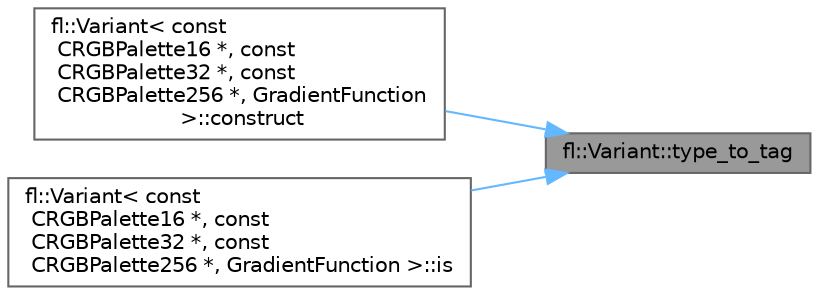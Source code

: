 digraph "fl::Variant::type_to_tag"
{
 // INTERACTIVE_SVG=YES
 // LATEX_PDF_SIZE
  bgcolor="transparent";
  edge [fontname=Helvetica,fontsize=10,labelfontname=Helvetica,labelfontsize=10];
  node [fontname=Helvetica,fontsize=10,shape=box,height=0.2,width=0.4];
  rankdir="RL";
  Node1 [id="Node000001",label="fl::Variant::type_to_tag",height=0.2,width=0.4,color="gray40", fillcolor="grey60", style="filled", fontcolor="black",tooltip=" "];
  Node1 -> Node2 [id="edge1_Node000001_Node000002",dir="back",color="steelblue1",style="solid",tooltip=" "];
  Node2 [id="Node000002",label="fl::Variant\< const\l CRGBPalette16 *, const\l CRGBPalette32 *, const\l CRGBPalette256 *, GradientFunction\l \>::construct",height=0.2,width=0.4,color="grey40", fillcolor="white", style="filled",URL="$de/d60/classfl_1_1_variant_a378d62102f34b4aea27bd8292ac69fe6.html#a378d62102f34b4aea27bd8292ac69fe6",tooltip=" "];
  Node1 -> Node3 [id="edge2_Node000001_Node000003",dir="back",color="steelblue1",style="solid",tooltip=" "];
  Node3 [id="Node000003",label="fl::Variant\< const\l CRGBPalette16 *, const\l CRGBPalette32 *, const\l CRGBPalette256 *, GradientFunction \>::is",height=0.2,width=0.4,color="grey40", fillcolor="white", style="filled",URL="$de/d60/classfl_1_1_variant_a3794348734afd949bb18bf9e2b9f9df8.html#a3794348734afd949bb18bf9e2b9f9df8",tooltip=" "];
}

